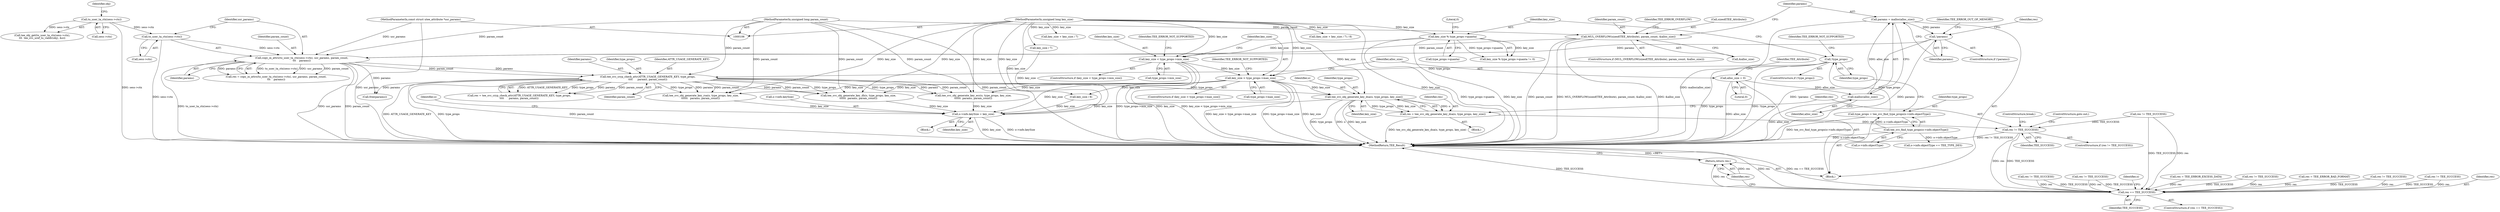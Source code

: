 digraph "0_optee_os_a637243270fc1faae16de059091795c32d86e65e_0@pointer" {
"1000377" [label="(Call,tee_svc_obj_generate_key_dsa(o, type_props, key_size))"];
"1000252" [label="(Call,tee_svc_cryp_check_attr(ATTR_USAGE_GENERATE_KEY, type_props,\n\t\t\t\t      params, param_count))"];
"1000183" [label="(Call,!type_props)"];
"1000174" [label="(Call,type_props = tee_svc_find_type_props(o->info.objectType))"];
"1000176" [label="(Call,tee_svc_find_type_props(o->info.objectType))"];
"1000237" [label="(Call,copy_in_attrs(to_user_ta_ctx(sess->ctx), usr_params, param_count,\n\t\t\t    params))"];
"1000238" [label="(Call,to_user_ta_ctx(sess->ctx))"];
"1000136" [label="(Call,to_user_ta_ctx(sess->ctx))"];
"1000109" [label="(MethodParameterIn,const struct utee_attribute *usr_params)"];
"1000218" [label="(Call,MUL_OVERFLOW(sizeof(TEE_Attribute), param_count, &alloc_size))"];
"1000110" [label="(MethodParameterIn,unsigned long param_count)"];
"1000231" [label="(Call,!params)"];
"1000226" [label="(Call,params = malloc(alloc_size))"];
"1000228" [label="(Call,malloc(alloc_size))"];
"1000214" [label="(Call,alloc_size = 0)"];
"1000206" [label="(Call,key_size > type_props->max_size)"];
"1000198" [label="(Call,key_size < type_props->min_size)"];
"1000189" [label="(Call,key_size % type_props->quanta)"];
"1000108" [label="(MethodParameterIn,unsigned long key_size)"];
"1000375" [label="(Call,res = tee_svc_obj_generate_key_dsa(o, type_props, key_size))"];
"1000382" [label="(Call,res != TEE_SUCCESS)"];
"1000426" [label="(Call,res == TEE_SUCCESS)"];
"1000444" [label="(Return,return res;)"];
"1000430" [label="(Call,o->info.keySize = key_size)"];
"1000219" [label="(Call,sizeof(TEE_Attribute))"];
"1000221" [label="(Identifier,param_count)"];
"1000382" [label="(Call,res != TEE_SUCCESS)"];
"1000242" [label="(Identifier,usr_params)"];
"1000218" [label="(Call,MUL_OVERFLOW(sizeof(TEE_Attribute), param_count, &alloc_size))"];
"1000246" [label="(Call,res != TEE_SUCCESS)"];
"1000214" [label="(Call,alloc_size = 0)"];
"1000377" [label="(Call,tee_svc_obj_generate_key_dsa(o, type_props, key_size))"];
"1000383" [label="(Identifier,res)"];
"1000304" [label="(Call,key_size + key_size / 7)"];
"1000397" [label="(Call,res != TEE_SUCCESS)"];
"1000217" [label="(ControlStructure,if (MUL_OVERFLOW(sizeof(TEE_Attribute), param_count, &alloc_size)))"];
"1000380" [label="(Identifier,key_size)"];
"1000189" [label="(Call,key_size % type_props->quanta)"];
"1000379" [label="(Identifier,type_props)"];
"1000135" [label="(Call,tee_obj_get(to_user_ta_ctx(sess->ctx),\n\t\t\t  tee_svc_uref_to_vaddr(obj), &o))"];
"1000194" [label="(Literal,0)"];
"1000428" [label="(Identifier,TEE_SUCCESS)"];
"1000238" [label="(Call,to_user_ta_ctx(sess->ctx))"];
"1000429" [label="(Block,)"];
"1000252" [label="(Call,tee_svc_cryp_check_attr(ATTR_USAGE_GENERATE_KEY, type_props,\n\t\t\t\t      params, param_count))"];
"1000141" [label="(Identifier,obj)"];
"1000234" [label="(Identifier,TEE_ERROR_OUT_OF_MEMORY)"];
"1000362" [label="(Call,tee_svc_obj_generate_key_rsa(o, type_props, key_size,\n\t\t\t\t\t\t   params, param_count))"];
"1000191" [label="(Call,type_props->quanta)"];
"1000226" [label="(Call,params = malloc(alloc_size))"];
"1000197" [label="(ControlStructure,if (key_size < type_props->min_size))"];
"1000268" [label="(Block,)"];
"1000177" [label="(Call,o->info.objectType)"];
"1000212" [label="(Identifier,TEE_ERROR_NOT_SUPPORTED)"];
"1000208" [label="(Call,type_props->max_size)"];
"1000446" [label="(MethodReturn,TEE_Result)"];
"1000244" [label="(Identifier,params)"];
"1000111" [label="(Block,)"];
"1000220" [label="(Identifier,TEE_Attribute)"];
"1000237" [label="(Call,copy_in_attrs(to_user_ta_ctx(sess->ctx), usr_params, param_count,\n\t\t\t    params))"];
"1000406" [label="(Call,tee_svc_obj_generate_key_ecc(o, type_props, key_size,\n\t\t\t\t\t\t  params, param_count))"];
"1000207" [label="(Identifier,key_size)"];
"1000182" [label="(ControlStructure,if (!type_props))"];
"1000183" [label="(Call,!type_props)"];
"1000200" [label="(Call,type_props->min_size)"];
"1000184" [label="(Identifier,type_props)"];
"1000433" [label="(Identifier,o)"];
"1000256" [label="(Identifier,param_count)"];
"1000205" [label="(ControlStructure,if (key_size > type_props->max_size))"];
"1000386" [label="(ControlStructure,break;)"];
"1000431" [label="(Call,o->info.keySize)"];
"1000136" [label="(Call,to_user_ta_ctx(sess->ctx))"];
"1000425" [label="(ControlStructure,if (res == TEE_SUCCESS))"];
"1000186" [label="(Identifier,TEE_ERROR_NOT_SUPPORTED)"];
"1000390" [label="(Call,tee_svc_obj_generate_key_dh(o, type_props, key_size,\n\t\t\t\t\t\t  params, param_count))"];
"1000384" [label="(Identifier,TEE_SUCCESS)"];
"1000110" [label="(MethodParameterIn,unsigned long param_count)"];
"1000206" [label="(Call,key_size > type_props->max_size)"];
"1000239" [label="(Call,sess->ctx)"];
"1000426" [label="(Call,res == TEE_SUCCESS)"];
"1000137" [label="(Call,sess->ctx)"];
"1000190" [label="(Identifier,key_size)"];
"1000258" [label="(Call,res != TEE_SUCCESS)"];
"1000324" [label="(Call,res = TEE_ERROR_EXCESS_DATA)"];
"1000369" [label="(Call,res != TEE_SUCCESS)"];
"1000444" [label="(Return,return res;)"];
"1000108" [label="(MethodParameterIn,unsigned long key_size)"];
"1000228" [label="(Call,malloc(alloc_size))"];
"1000227" [label="(Identifier,params)"];
"1000375" [label="(Call,res = tee_svc_obj_generate_key_dsa(o, type_props, key_size))"];
"1000243" [label="(Identifier,param_count)"];
"1000436" [label="(Identifier,key_size)"];
"1000419" [label="(Call,res = TEE_ERROR_BAD_FORMAT)"];
"1000199" [label="(Identifier,key_size)"];
"1000176" [label="(Call,tee_svc_find_type_props(o->info.objectType))"];
"1000204" [label="(Identifier,TEE_ERROR_NOT_SUPPORTED)"];
"1000338" [label="(Call,res != TEE_SUCCESS)"];
"1000231" [label="(Call,!params)"];
"1000236" [label="(Identifier,res)"];
"1000174" [label="(Call,type_props = tee_svc_find_type_props(o->info.objectType))"];
"1000215" [label="(Identifier,alloc_size)"];
"1000109" [label="(MethodParameterIn,const struct utee_attribute *usr_params)"];
"1000225" [label="(Identifier,TEE_ERROR_OVERFLOW)"];
"1000188" [label="(Call,key_size % type_props->quanta != 0)"];
"1000222" [label="(Call,&alloc_size)"];
"1000235" [label="(Call,res = copy_in_attrs(to_user_ta_ctx(sess->ctx), usr_params, param_count,\n\t\t\t    params))"];
"1000306" [label="(Call,key_size / 7)"];
"1000440" [label="(Identifier,o)"];
"1000175" [label="(Identifier,type_props)"];
"1000413" [label="(Call,res != TEE_SUCCESS)"];
"1000381" [label="(ControlStructure,if (res != TEE_SUCCESS))"];
"1000430" [label="(Call,o->info.keySize = key_size)"];
"1000230" [label="(ControlStructure,if (!params))"];
"1000229" [label="(Identifier,alloc_size)"];
"1000385" [label="(ControlStructure,goto out;)"];
"1000232" [label="(Identifier,params)"];
"1000254" [label="(Identifier,type_props)"];
"1000216" [label="(Literal,0)"];
"1000253" [label="(Identifier,ATTR_USAGE_GENERATE_KEY)"];
"1000303" [label="(Call,(key_size + key_size / 7) / 8)"];
"1000255" [label="(Identifier,params)"];
"1000376" [label="(Identifier,res)"];
"1000427" [label="(Identifier,res)"];
"1000378" [label="(Identifier,o)"];
"1000423" [label="(Call,free(params))"];
"1000250" [label="(Call,res = tee_svc_cryp_check_attr(ATTR_USAGE_GENERATE_KEY, type_props,\n\t\t\t\t      params, param_count))"];
"1000281" [label="(Call,key_size / 8)"];
"1000286" [label="(Call,o->info.objectType == TEE_TYPE_DES)"];
"1000198" [label="(Call,key_size < type_props->min_size)"];
"1000445" [label="(Identifier,res)"];
"1000377" -> "1000375"  [label="AST: "];
"1000377" -> "1000380"  [label="CFG: "];
"1000378" -> "1000377"  [label="AST: "];
"1000379" -> "1000377"  [label="AST: "];
"1000380" -> "1000377"  [label="AST: "];
"1000375" -> "1000377"  [label="CFG: "];
"1000377" -> "1000446"  [label="DDG: key_size"];
"1000377" -> "1000446"  [label="DDG: type_props"];
"1000377" -> "1000446"  [label="DDG: o"];
"1000377" -> "1000375"  [label="DDG: o"];
"1000377" -> "1000375"  [label="DDG: type_props"];
"1000377" -> "1000375"  [label="DDG: key_size"];
"1000252" -> "1000377"  [label="DDG: type_props"];
"1000206" -> "1000377"  [label="DDG: key_size"];
"1000108" -> "1000377"  [label="DDG: key_size"];
"1000377" -> "1000430"  [label="DDG: key_size"];
"1000252" -> "1000250"  [label="AST: "];
"1000252" -> "1000256"  [label="CFG: "];
"1000253" -> "1000252"  [label="AST: "];
"1000254" -> "1000252"  [label="AST: "];
"1000255" -> "1000252"  [label="AST: "];
"1000256" -> "1000252"  [label="AST: "];
"1000250" -> "1000252"  [label="CFG: "];
"1000252" -> "1000446"  [label="DDG: ATTR_USAGE_GENERATE_KEY"];
"1000252" -> "1000446"  [label="DDG: type_props"];
"1000252" -> "1000446"  [label="DDG: param_count"];
"1000252" -> "1000250"  [label="DDG: ATTR_USAGE_GENERATE_KEY"];
"1000252" -> "1000250"  [label="DDG: type_props"];
"1000252" -> "1000250"  [label="DDG: params"];
"1000252" -> "1000250"  [label="DDG: param_count"];
"1000183" -> "1000252"  [label="DDG: type_props"];
"1000237" -> "1000252"  [label="DDG: params"];
"1000237" -> "1000252"  [label="DDG: param_count"];
"1000110" -> "1000252"  [label="DDG: param_count"];
"1000252" -> "1000362"  [label="DDG: type_props"];
"1000252" -> "1000362"  [label="DDG: params"];
"1000252" -> "1000362"  [label="DDG: param_count"];
"1000252" -> "1000390"  [label="DDG: type_props"];
"1000252" -> "1000390"  [label="DDG: params"];
"1000252" -> "1000390"  [label="DDG: param_count"];
"1000252" -> "1000406"  [label="DDG: type_props"];
"1000252" -> "1000406"  [label="DDG: params"];
"1000252" -> "1000406"  [label="DDG: param_count"];
"1000252" -> "1000423"  [label="DDG: params"];
"1000183" -> "1000182"  [label="AST: "];
"1000183" -> "1000184"  [label="CFG: "];
"1000184" -> "1000183"  [label="AST: "];
"1000186" -> "1000183"  [label="CFG: "];
"1000190" -> "1000183"  [label="CFG: "];
"1000183" -> "1000446"  [label="DDG: type_props"];
"1000183" -> "1000446"  [label="DDG: !type_props"];
"1000174" -> "1000183"  [label="DDG: type_props"];
"1000174" -> "1000111"  [label="AST: "];
"1000174" -> "1000176"  [label="CFG: "];
"1000175" -> "1000174"  [label="AST: "];
"1000176" -> "1000174"  [label="AST: "];
"1000184" -> "1000174"  [label="CFG: "];
"1000174" -> "1000446"  [label="DDG: tee_svc_find_type_props(o->info.objectType)"];
"1000176" -> "1000174"  [label="DDG: o->info.objectType"];
"1000176" -> "1000177"  [label="CFG: "];
"1000177" -> "1000176"  [label="AST: "];
"1000176" -> "1000446"  [label="DDG: o->info.objectType"];
"1000176" -> "1000286"  [label="DDG: o->info.objectType"];
"1000237" -> "1000235"  [label="AST: "];
"1000237" -> "1000244"  [label="CFG: "];
"1000238" -> "1000237"  [label="AST: "];
"1000242" -> "1000237"  [label="AST: "];
"1000243" -> "1000237"  [label="AST: "];
"1000244" -> "1000237"  [label="AST: "];
"1000235" -> "1000237"  [label="CFG: "];
"1000237" -> "1000446"  [label="DDG: to_user_ta_ctx(sess->ctx)"];
"1000237" -> "1000446"  [label="DDG: usr_params"];
"1000237" -> "1000446"  [label="DDG: param_count"];
"1000237" -> "1000235"  [label="DDG: to_user_ta_ctx(sess->ctx)"];
"1000237" -> "1000235"  [label="DDG: usr_params"];
"1000237" -> "1000235"  [label="DDG: param_count"];
"1000237" -> "1000235"  [label="DDG: params"];
"1000238" -> "1000237"  [label="DDG: sess->ctx"];
"1000109" -> "1000237"  [label="DDG: usr_params"];
"1000218" -> "1000237"  [label="DDG: param_count"];
"1000110" -> "1000237"  [label="DDG: param_count"];
"1000231" -> "1000237"  [label="DDG: params"];
"1000237" -> "1000423"  [label="DDG: params"];
"1000238" -> "1000239"  [label="CFG: "];
"1000239" -> "1000238"  [label="AST: "];
"1000242" -> "1000238"  [label="CFG: "];
"1000238" -> "1000446"  [label="DDG: sess->ctx"];
"1000136" -> "1000238"  [label="DDG: sess->ctx"];
"1000136" -> "1000135"  [label="AST: "];
"1000136" -> "1000137"  [label="CFG: "];
"1000137" -> "1000136"  [label="AST: "];
"1000141" -> "1000136"  [label="CFG: "];
"1000136" -> "1000446"  [label="DDG: sess->ctx"];
"1000136" -> "1000135"  [label="DDG: sess->ctx"];
"1000109" -> "1000106"  [label="AST: "];
"1000109" -> "1000446"  [label="DDG: usr_params"];
"1000218" -> "1000217"  [label="AST: "];
"1000218" -> "1000222"  [label="CFG: "];
"1000219" -> "1000218"  [label="AST: "];
"1000221" -> "1000218"  [label="AST: "];
"1000222" -> "1000218"  [label="AST: "];
"1000225" -> "1000218"  [label="CFG: "];
"1000227" -> "1000218"  [label="CFG: "];
"1000218" -> "1000446"  [label="DDG: param_count"];
"1000218" -> "1000446"  [label="DDG: MUL_OVERFLOW(sizeof(TEE_Attribute), param_count, &alloc_size)"];
"1000218" -> "1000446"  [label="DDG: &alloc_size"];
"1000110" -> "1000218"  [label="DDG: param_count"];
"1000110" -> "1000106"  [label="AST: "];
"1000110" -> "1000446"  [label="DDG: param_count"];
"1000110" -> "1000362"  [label="DDG: param_count"];
"1000110" -> "1000390"  [label="DDG: param_count"];
"1000110" -> "1000406"  [label="DDG: param_count"];
"1000231" -> "1000230"  [label="AST: "];
"1000231" -> "1000232"  [label="CFG: "];
"1000232" -> "1000231"  [label="AST: "];
"1000234" -> "1000231"  [label="CFG: "];
"1000236" -> "1000231"  [label="CFG: "];
"1000231" -> "1000446"  [label="DDG: !params"];
"1000231" -> "1000446"  [label="DDG: params"];
"1000226" -> "1000231"  [label="DDG: params"];
"1000226" -> "1000111"  [label="AST: "];
"1000226" -> "1000228"  [label="CFG: "];
"1000227" -> "1000226"  [label="AST: "];
"1000228" -> "1000226"  [label="AST: "];
"1000232" -> "1000226"  [label="CFG: "];
"1000226" -> "1000446"  [label="DDG: malloc(alloc_size)"];
"1000228" -> "1000226"  [label="DDG: alloc_size"];
"1000228" -> "1000229"  [label="CFG: "];
"1000229" -> "1000228"  [label="AST: "];
"1000228" -> "1000446"  [label="DDG: alloc_size"];
"1000214" -> "1000228"  [label="DDG: alloc_size"];
"1000214" -> "1000111"  [label="AST: "];
"1000214" -> "1000216"  [label="CFG: "];
"1000215" -> "1000214"  [label="AST: "];
"1000216" -> "1000214"  [label="AST: "];
"1000220" -> "1000214"  [label="CFG: "];
"1000214" -> "1000446"  [label="DDG: alloc_size"];
"1000206" -> "1000205"  [label="AST: "];
"1000206" -> "1000208"  [label="CFG: "];
"1000207" -> "1000206"  [label="AST: "];
"1000208" -> "1000206"  [label="AST: "];
"1000212" -> "1000206"  [label="CFG: "];
"1000215" -> "1000206"  [label="CFG: "];
"1000206" -> "1000446"  [label="DDG: key_size > type_props->max_size"];
"1000206" -> "1000446"  [label="DDG: type_props->max_size"];
"1000206" -> "1000446"  [label="DDG: key_size"];
"1000198" -> "1000206"  [label="DDG: key_size"];
"1000108" -> "1000206"  [label="DDG: key_size"];
"1000206" -> "1000281"  [label="DDG: key_size"];
"1000206" -> "1000362"  [label="DDG: key_size"];
"1000206" -> "1000390"  [label="DDG: key_size"];
"1000206" -> "1000406"  [label="DDG: key_size"];
"1000206" -> "1000430"  [label="DDG: key_size"];
"1000198" -> "1000197"  [label="AST: "];
"1000198" -> "1000200"  [label="CFG: "];
"1000199" -> "1000198"  [label="AST: "];
"1000200" -> "1000198"  [label="AST: "];
"1000204" -> "1000198"  [label="CFG: "];
"1000207" -> "1000198"  [label="CFG: "];
"1000198" -> "1000446"  [label="DDG: type_props->min_size"];
"1000198" -> "1000446"  [label="DDG: key_size"];
"1000198" -> "1000446"  [label="DDG: key_size < type_props->min_size"];
"1000189" -> "1000198"  [label="DDG: key_size"];
"1000108" -> "1000198"  [label="DDG: key_size"];
"1000189" -> "1000188"  [label="AST: "];
"1000189" -> "1000191"  [label="CFG: "];
"1000190" -> "1000189"  [label="AST: "];
"1000191" -> "1000189"  [label="AST: "];
"1000194" -> "1000189"  [label="CFG: "];
"1000189" -> "1000446"  [label="DDG: key_size"];
"1000189" -> "1000446"  [label="DDG: type_props->quanta"];
"1000189" -> "1000188"  [label="DDG: key_size"];
"1000189" -> "1000188"  [label="DDG: type_props->quanta"];
"1000108" -> "1000189"  [label="DDG: key_size"];
"1000108" -> "1000106"  [label="AST: "];
"1000108" -> "1000446"  [label="DDG: key_size"];
"1000108" -> "1000281"  [label="DDG: key_size"];
"1000108" -> "1000303"  [label="DDG: key_size"];
"1000108" -> "1000304"  [label="DDG: key_size"];
"1000108" -> "1000306"  [label="DDG: key_size"];
"1000108" -> "1000362"  [label="DDG: key_size"];
"1000108" -> "1000390"  [label="DDG: key_size"];
"1000108" -> "1000406"  [label="DDG: key_size"];
"1000108" -> "1000430"  [label="DDG: key_size"];
"1000375" -> "1000268"  [label="AST: "];
"1000376" -> "1000375"  [label="AST: "];
"1000383" -> "1000375"  [label="CFG: "];
"1000375" -> "1000446"  [label="DDG: tee_svc_obj_generate_key_dsa(o, type_props, key_size)"];
"1000375" -> "1000382"  [label="DDG: res"];
"1000382" -> "1000381"  [label="AST: "];
"1000382" -> "1000384"  [label="CFG: "];
"1000383" -> "1000382"  [label="AST: "];
"1000384" -> "1000382"  [label="AST: "];
"1000385" -> "1000382"  [label="CFG: "];
"1000386" -> "1000382"  [label="CFG: "];
"1000382" -> "1000446"  [label="DDG: res != TEE_SUCCESS"];
"1000258" -> "1000382"  [label="DDG: TEE_SUCCESS"];
"1000382" -> "1000426"  [label="DDG: res"];
"1000382" -> "1000426"  [label="DDG: TEE_SUCCESS"];
"1000426" -> "1000425"  [label="AST: "];
"1000426" -> "1000428"  [label="CFG: "];
"1000427" -> "1000426"  [label="AST: "];
"1000428" -> "1000426"  [label="AST: "];
"1000433" -> "1000426"  [label="CFG: "];
"1000445" -> "1000426"  [label="CFG: "];
"1000426" -> "1000446"  [label="DDG: TEE_SUCCESS"];
"1000426" -> "1000446"  [label="DDG: res"];
"1000426" -> "1000446"  [label="DDG: res == TEE_SUCCESS"];
"1000258" -> "1000426"  [label="DDG: res"];
"1000258" -> "1000426"  [label="DDG: TEE_SUCCESS"];
"1000338" -> "1000426"  [label="DDG: res"];
"1000338" -> "1000426"  [label="DDG: TEE_SUCCESS"];
"1000397" -> "1000426"  [label="DDG: res"];
"1000397" -> "1000426"  [label="DDG: TEE_SUCCESS"];
"1000369" -> "1000426"  [label="DDG: res"];
"1000369" -> "1000426"  [label="DDG: TEE_SUCCESS"];
"1000324" -> "1000426"  [label="DDG: res"];
"1000246" -> "1000426"  [label="DDG: res"];
"1000246" -> "1000426"  [label="DDG: TEE_SUCCESS"];
"1000419" -> "1000426"  [label="DDG: res"];
"1000413" -> "1000426"  [label="DDG: res"];
"1000413" -> "1000426"  [label="DDG: TEE_SUCCESS"];
"1000426" -> "1000444"  [label="DDG: res"];
"1000444" -> "1000111"  [label="AST: "];
"1000444" -> "1000445"  [label="CFG: "];
"1000445" -> "1000444"  [label="AST: "];
"1000446" -> "1000444"  [label="CFG: "];
"1000444" -> "1000446"  [label="DDG: <RET>"];
"1000445" -> "1000444"  [label="DDG: res"];
"1000430" -> "1000429"  [label="AST: "];
"1000430" -> "1000436"  [label="CFG: "];
"1000431" -> "1000430"  [label="AST: "];
"1000436" -> "1000430"  [label="AST: "];
"1000440" -> "1000430"  [label="CFG: "];
"1000430" -> "1000446"  [label="DDG: key_size"];
"1000430" -> "1000446"  [label="DDG: o->info.keySize"];
"1000362" -> "1000430"  [label="DDG: key_size"];
"1000406" -> "1000430"  [label="DDG: key_size"];
"1000281" -> "1000430"  [label="DDG: key_size"];
"1000390" -> "1000430"  [label="DDG: key_size"];
"1000306" -> "1000430"  [label="DDG: key_size"];
}
